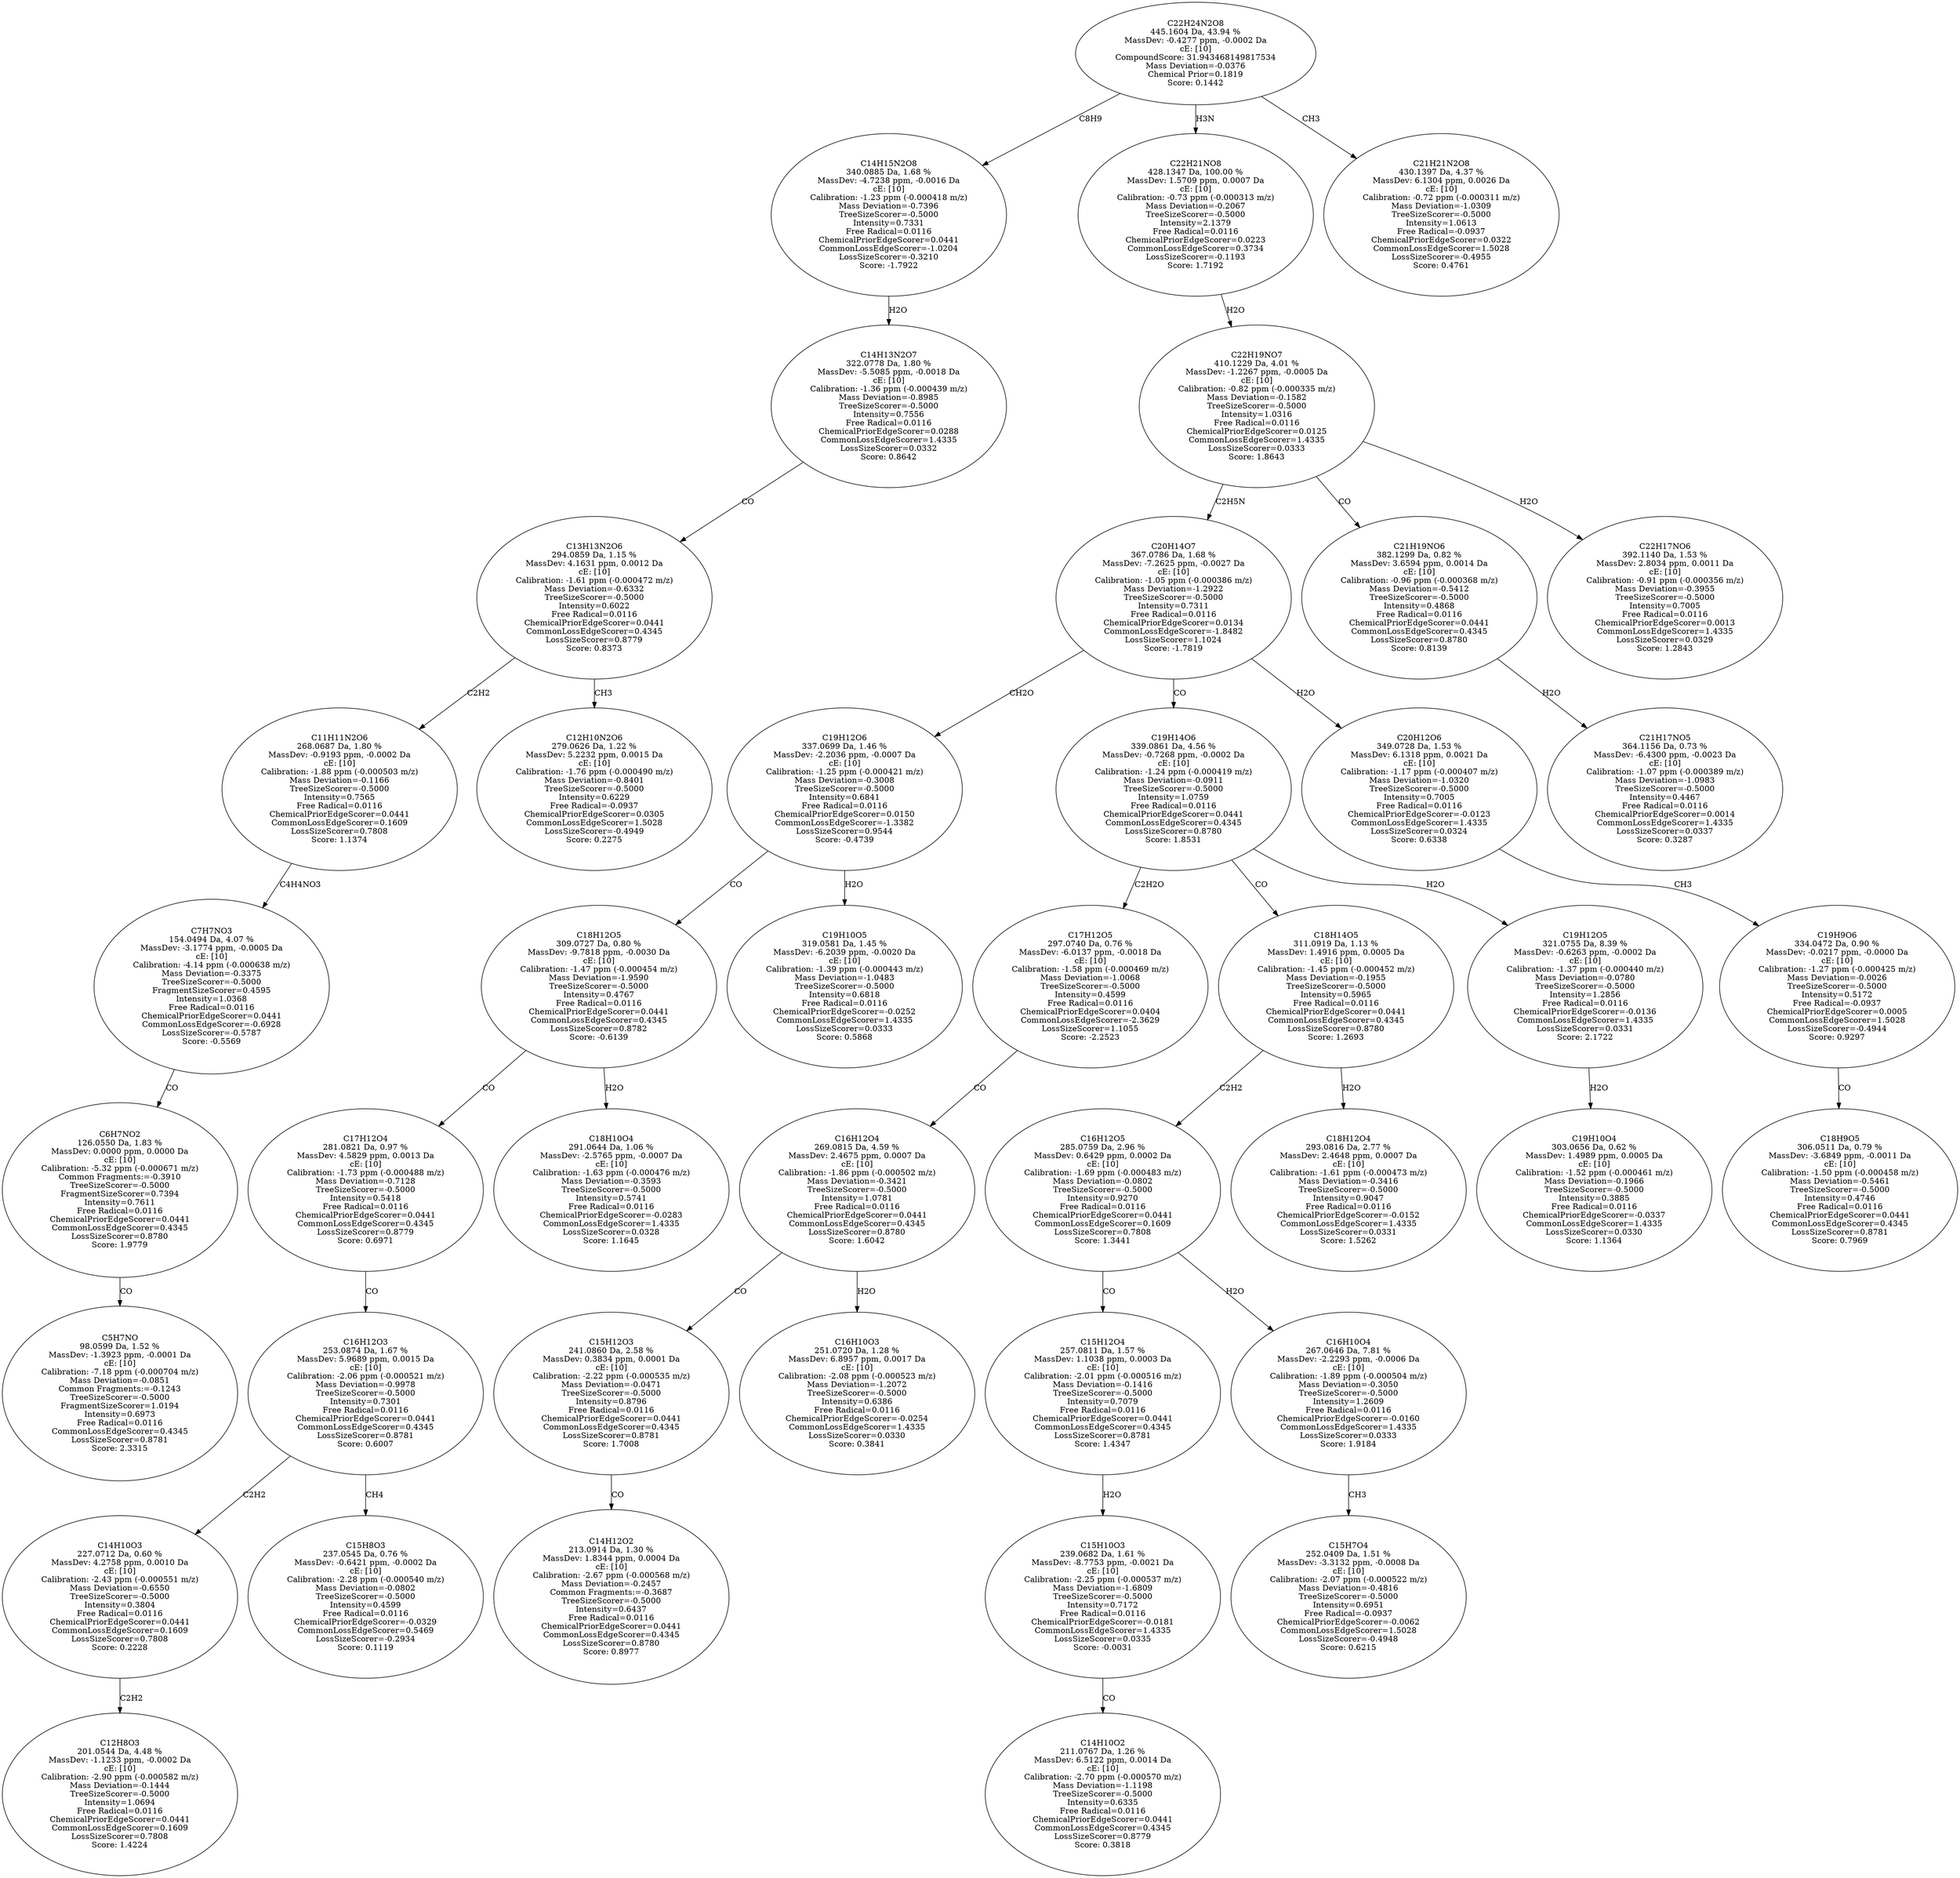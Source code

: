 strict digraph {
v1 [label="C5H7NO\n98.0599 Da, 1.52 %\nMassDev: -1.3923 ppm, -0.0001 Da\ncE: [10]\nCalibration: -7.18 ppm (-0.000704 m/z)\nMass Deviation=-0.0851\nCommon Fragments:=-0.1243\nTreeSizeScorer=-0.5000\nFragmentSizeScorer=1.0194\nIntensity=0.6973\nFree Radical=0.0116\nCommonLossEdgeScorer=0.4345\nLossSizeScorer=0.8781\nScore: 2.3315"];
v2 [label="C6H7NO2\n126.0550 Da, 1.83 %\nMassDev: 0.0000 ppm, 0.0000 Da\ncE: [10]\nCalibration: -5.32 ppm (-0.000671 m/z)\nCommon Fragments:=-0.3910\nTreeSizeScorer=-0.5000\nFragmentSizeScorer=0.7394\nIntensity=0.7611\nFree Radical=0.0116\nChemicalPriorEdgeScorer=0.0441\nCommonLossEdgeScorer=0.4345\nLossSizeScorer=0.8780\nScore: 1.9779"];
v3 [label="C7H7NO3\n154.0494 Da, 4.07 %\nMassDev: -3.1774 ppm, -0.0005 Da\ncE: [10]\nCalibration: -4.14 ppm (-0.000638 m/z)\nMass Deviation=-0.3375\nTreeSizeScorer=-0.5000\nFragmentSizeScorer=0.4595\nIntensity=1.0368\nFree Radical=0.0116\nChemicalPriorEdgeScorer=0.0441\nCommonLossEdgeScorer=-0.6928\nLossSizeScorer=-0.5787\nScore: -0.5569"];
v4 [label="C11H11N2O6\n268.0687 Da, 1.80 %\nMassDev: -0.9193 ppm, -0.0002 Da\ncE: [10]\nCalibration: -1.88 ppm (-0.000503 m/z)\nMass Deviation=-0.1166\nTreeSizeScorer=-0.5000\nIntensity=0.7565\nFree Radical=0.0116\nChemicalPriorEdgeScorer=0.0441\nCommonLossEdgeScorer=0.1609\nLossSizeScorer=0.7808\nScore: 1.1374"];
v5 [label="C12H10N2O6\n279.0626 Da, 1.22 %\nMassDev: 5.2232 ppm, 0.0015 Da\ncE: [10]\nCalibration: -1.76 ppm (-0.000490 m/z)\nMass Deviation=-0.8401\nTreeSizeScorer=-0.5000\nIntensity=0.6229\nFree Radical=-0.0937\nChemicalPriorEdgeScorer=0.0305\nCommonLossEdgeScorer=1.5028\nLossSizeScorer=-0.4949\nScore: 0.2275"];
v6 [label="C13H13N2O6\n294.0859 Da, 1.15 %\nMassDev: 4.1631 ppm, 0.0012 Da\ncE: [10]\nCalibration: -1.61 ppm (-0.000472 m/z)\nMass Deviation=-0.6332\nTreeSizeScorer=-0.5000\nIntensity=0.6022\nFree Radical=0.0116\nChemicalPriorEdgeScorer=0.0441\nCommonLossEdgeScorer=0.4345\nLossSizeScorer=0.8779\nScore: 0.8373"];
v7 [label="C14H13N2O7\n322.0778 Da, 1.80 %\nMassDev: -5.5085 ppm, -0.0018 Da\ncE: [10]\nCalibration: -1.36 ppm (-0.000439 m/z)\nMass Deviation=-0.8985\nTreeSizeScorer=-0.5000\nIntensity=0.7556\nFree Radical=0.0116\nChemicalPriorEdgeScorer=0.0288\nCommonLossEdgeScorer=1.4335\nLossSizeScorer=0.0332\nScore: 0.8642"];
v8 [label="C14H15N2O8\n340.0885 Da, 1.68 %\nMassDev: -4.7238 ppm, -0.0016 Da\ncE: [10]\nCalibration: -1.23 ppm (-0.000418 m/z)\nMass Deviation=-0.7396\nTreeSizeScorer=-0.5000\nIntensity=0.7331\nFree Radical=0.0116\nChemicalPriorEdgeScorer=0.0441\nCommonLossEdgeScorer=-1.0204\nLossSizeScorer=-0.3210\nScore: -1.7922"];
v9 [label="C12H8O3\n201.0544 Da, 4.48 %\nMassDev: -1.1233 ppm, -0.0002 Da\ncE: [10]\nCalibration: -2.90 ppm (-0.000582 m/z)\nMass Deviation=-0.1444\nTreeSizeScorer=-0.5000\nIntensity=1.0694\nFree Radical=0.0116\nChemicalPriorEdgeScorer=0.0441\nCommonLossEdgeScorer=0.1609\nLossSizeScorer=0.7808\nScore: 1.4224"];
v10 [label="C14H10O3\n227.0712 Da, 0.60 %\nMassDev: 4.2758 ppm, 0.0010 Da\ncE: [10]\nCalibration: -2.43 ppm (-0.000551 m/z)\nMass Deviation=-0.6550\nTreeSizeScorer=-0.5000\nIntensity=0.3804\nFree Radical=0.0116\nChemicalPriorEdgeScorer=0.0441\nCommonLossEdgeScorer=0.1609\nLossSizeScorer=0.7808\nScore: 0.2228"];
v11 [label="C15H8O3\n237.0545 Da, 0.76 %\nMassDev: -0.6421 ppm, -0.0002 Da\ncE: [10]\nCalibration: -2.28 ppm (-0.000540 m/z)\nMass Deviation=-0.0802\nTreeSizeScorer=-0.5000\nIntensity=0.4599\nFree Radical=0.0116\nChemicalPriorEdgeScorer=-0.0329\nCommonLossEdgeScorer=0.5469\nLossSizeScorer=-0.2934\nScore: 0.1119"];
v12 [label="C16H12O3\n253.0874 Da, 1.67 %\nMassDev: 5.9689 ppm, 0.0015 Da\ncE: [10]\nCalibration: -2.06 ppm (-0.000521 m/z)\nMass Deviation=-0.9978\nTreeSizeScorer=-0.5000\nIntensity=0.7301\nFree Radical=0.0116\nChemicalPriorEdgeScorer=0.0441\nCommonLossEdgeScorer=0.4345\nLossSizeScorer=0.8781\nScore: 0.6007"];
v13 [label="C17H12O4\n281.0821 Da, 0.97 %\nMassDev: 4.5829 ppm, 0.0013 Da\ncE: [10]\nCalibration: -1.73 ppm (-0.000488 m/z)\nMass Deviation=-0.7128\nTreeSizeScorer=-0.5000\nIntensity=0.5418\nFree Radical=0.0116\nChemicalPriorEdgeScorer=0.0441\nCommonLossEdgeScorer=0.4345\nLossSizeScorer=0.8779\nScore: 0.6971"];
v14 [label="C18H10O4\n291.0644 Da, 1.06 %\nMassDev: -2.5765 ppm, -0.0007 Da\ncE: [10]\nCalibration: -1.63 ppm (-0.000476 m/z)\nMass Deviation=-0.3593\nTreeSizeScorer=-0.5000\nIntensity=0.5741\nFree Radical=0.0116\nChemicalPriorEdgeScorer=-0.0283\nCommonLossEdgeScorer=1.4335\nLossSizeScorer=0.0328\nScore: 1.1645"];
v15 [label="C18H12O5\n309.0727 Da, 0.80 %\nMassDev: -9.7818 ppm, -0.0030 Da\ncE: [10]\nCalibration: -1.47 ppm (-0.000454 m/z)\nMass Deviation=-1.9590\nTreeSizeScorer=-0.5000\nIntensity=0.4767\nFree Radical=0.0116\nChemicalPriorEdgeScorer=0.0441\nCommonLossEdgeScorer=0.4345\nLossSizeScorer=0.8782\nScore: -0.6139"];
v16 [label="C19H10O5\n319.0581 Da, 1.45 %\nMassDev: -6.2039 ppm, -0.0020 Da\ncE: [10]\nCalibration: -1.39 ppm (-0.000443 m/z)\nMass Deviation=-1.0483\nTreeSizeScorer=-0.5000\nIntensity=0.6818\nFree Radical=0.0116\nChemicalPriorEdgeScorer=-0.0252\nCommonLossEdgeScorer=1.4335\nLossSizeScorer=0.0333\nScore: 0.5868"];
v17 [label="C19H12O6\n337.0699 Da, 1.46 %\nMassDev: -2.2036 ppm, -0.0007 Da\ncE: [10]\nCalibration: -1.25 ppm (-0.000421 m/z)\nMass Deviation=-0.3008\nTreeSizeScorer=-0.5000\nIntensity=0.6841\nFree Radical=0.0116\nChemicalPriorEdgeScorer=0.0150\nCommonLossEdgeScorer=-1.3382\nLossSizeScorer=0.9544\nScore: -0.4739"];
v18 [label="C14H12O2\n213.0914 Da, 1.30 %\nMassDev: 1.8344 ppm, 0.0004 Da\ncE: [10]\nCalibration: -2.67 ppm (-0.000568 m/z)\nMass Deviation=-0.2457\nCommon Fragments:=-0.3687\nTreeSizeScorer=-0.5000\nIntensity=0.6437\nFree Radical=0.0116\nChemicalPriorEdgeScorer=0.0441\nCommonLossEdgeScorer=0.4345\nLossSizeScorer=0.8780\nScore: 0.8977"];
v19 [label="C15H12O3\n241.0860 Da, 2.58 %\nMassDev: 0.3834 ppm, 0.0001 Da\ncE: [10]\nCalibration: -2.22 ppm (-0.000535 m/z)\nMass Deviation=-0.0471\nTreeSizeScorer=-0.5000\nIntensity=0.8796\nFree Radical=0.0116\nChemicalPriorEdgeScorer=0.0441\nCommonLossEdgeScorer=0.4345\nLossSizeScorer=0.8781\nScore: 1.7008"];
v20 [label="C16H10O3\n251.0720 Da, 1.28 %\nMassDev: 6.8957 ppm, 0.0017 Da\ncE: [10]\nCalibration: -2.08 ppm (-0.000523 m/z)\nMass Deviation=-1.2072\nTreeSizeScorer=-0.5000\nIntensity=0.6386\nFree Radical=0.0116\nChemicalPriorEdgeScorer=-0.0254\nCommonLossEdgeScorer=1.4335\nLossSizeScorer=0.0330\nScore: 0.3841"];
v21 [label="C16H12O4\n269.0815 Da, 4.59 %\nMassDev: 2.4675 ppm, 0.0007 Da\ncE: [10]\nCalibration: -1.86 ppm (-0.000502 m/z)\nMass Deviation=-0.3421\nTreeSizeScorer=-0.5000\nIntensity=1.0781\nFree Radical=0.0116\nChemicalPriorEdgeScorer=0.0441\nCommonLossEdgeScorer=0.4345\nLossSizeScorer=0.8780\nScore: 1.6042"];
v22 [label="C17H12O5\n297.0740 Da, 0.76 %\nMassDev: -6.0137 ppm, -0.0018 Da\ncE: [10]\nCalibration: -1.58 ppm (-0.000469 m/z)\nMass Deviation=-1.0068\nTreeSizeScorer=-0.5000\nIntensity=0.4599\nFree Radical=0.0116\nChemicalPriorEdgeScorer=0.0404\nCommonLossEdgeScorer=-2.3629\nLossSizeScorer=1.1055\nScore: -2.2523"];
v23 [label="C14H10O2\n211.0767 Da, 1.26 %\nMassDev: 6.5122 ppm, 0.0014 Da\ncE: [10]\nCalibration: -2.70 ppm (-0.000570 m/z)\nMass Deviation=-1.1198\nTreeSizeScorer=-0.5000\nIntensity=0.6335\nFree Radical=0.0116\nChemicalPriorEdgeScorer=0.0441\nCommonLossEdgeScorer=0.4345\nLossSizeScorer=0.8779\nScore: 0.3818"];
v24 [label="C15H10O3\n239.0682 Da, 1.61 %\nMassDev: -8.7753 ppm, -0.0021 Da\ncE: [10]\nCalibration: -2.25 ppm (-0.000537 m/z)\nMass Deviation=-1.6809\nTreeSizeScorer=-0.5000\nIntensity=0.7172\nFree Radical=0.0116\nChemicalPriorEdgeScorer=-0.0181\nCommonLossEdgeScorer=1.4335\nLossSizeScorer=0.0335\nScore: -0.0031"];
v25 [label="C15H12O4\n257.0811 Da, 1.57 %\nMassDev: 1.1038 ppm, 0.0003 Da\ncE: [10]\nCalibration: -2.01 ppm (-0.000516 m/z)\nMass Deviation=-0.1416\nTreeSizeScorer=-0.5000\nIntensity=0.7079\nFree Radical=0.0116\nChemicalPriorEdgeScorer=0.0441\nCommonLossEdgeScorer=0.4345\nLossSizeScorer=0.8781\nScore: 1.4347"];
v26 [label="C15H7O4\n252.0409 Da, 1.51 %\nMassDev: -3.3132 ppm, -0.0008 Da\ncE: [10]\nCalibration: -2.07 ppm (-0.000522 m/z)\nMass Deviation=-0.4816\nTreeSizeScorer=-0.5000\nIntensity=0.6951\nFree Radical=-0.0937\nChemicalPriorEdgeScorer=-0.0062\nCommonLossEdgeScorer=1.5028\nLossSizeScorer=-0.4948\nScore: 0.6215"];
v27 [label="C16H10O4\n267.0646 Da, 7.81 %\nMassDev: -2.2293 ppm, -0.0006 Da\ncE: [10]\nCalibration: -1.89 ppm (-0.000504 m/z)\nMass Deviation=-0.3050\nTreeSizeScorer=-0.5000\nIntensity=1.2609\nFree Radical=0.0116\nChemicalPriorEdgeScorer=-0.0160\nCommonLossEdgeScorer=1.4335\nLossSizeScorer=0.0333\nScore: 1.9184"];
v28 [label="C16H12O5\n285.0759 Da, 2.96 %\nMassDev: 0.6429 ppm, 0.0002 Da\ncE: [10]\nCalibration: -1.69 ppm (-0.000483 m/z)\nMass Deviation=-0.0802\nTreeSizeScorer=-0.5000\nIntensity=0.9270\nFree Radical=0.0116\nChemicalPriorEdgeScorer=0.0441\nCommonLossEdgeScorer=0.1609\nLossSizeScorer=0.7808\nScore: 1.3441"];
v29 [label="C18H12O4\n293.0816 Da, 2.77 %\nMassDev: 2.4648 ppm, 0.0007 Da\ncE: [10]\nCalibration: -1.61 ppm (-0.000473 m/z)\nMass Deviation=-0.3416\nTreeSizeScorer=-0.5000\nIntensity=0.9047\nFree Radical=0.0116\nChemicalPriorEdgeScorer=-0.0152\nCommonLossEdgeScorer=1.4335\nLossSizeScorer=0.0331\nScore: 1.5262"];
v30 [label="C18H14O5\n311.0919 Da, 1.13 %\nMassDev: 1.4916 ppm, 0.0005 Da\ncE: [10]\nCalibration: -1.45 ppm (-0.000452 m/z)\nMass Deviation=-0.1955\nTreeSizeScorer=-0.5000\nIntensity=0.5965\nFree Radical=0.0116\nChemicalPriorEdgeScorer=0.0441\nCommonLossEdgeScorer=0.4345\nLossSizeScorer=0.8780\nScore: 1.2693"];
v31 [label="C19H10O4\n303.0656 Da, 0.62 %\nMassDev: 1.4989 ppm, 0.0005 Da\ncE: [10]\nCalibration: -1.52 ppm (-0.000461 m/z)\nMass Deviation=-0.1966\nTreeSizeScorer=-0.5000\nIntensity=0.3885\nFree Radical=0.0116\nChemicalPriorEdgeScorer=-0.0337\nCommonLossEdgeScorer=1.4335\nLossSizeScorer=0.0330\nScore: 1.1364"];
v32 [label="C19H12O5\n321.0755 Da, 8.39 %\nMassDev: -0.6263 ppm, -0.0002 Da\ncE: [10]\nCalibration: -1.37 ppm (-0.000440 m/z)\nMass Deviation=-0.0780\nTreeSizeScorer=-0.5000\nIntensity=1.2856\nFree Radical=0.0116\nChemicalPriorEdgeScorer=-0.0136\nCommonLossEdgeScorer=1.4335\nLossSizeScorer=0.0331\nScore: 2.1722"];
v33 [label="C19H14O6\n339.0861 Da, 4.56 %\nMassDev: -0.7268 ppm, -0.0002 Da\ncE: [10]\nCalibration: -1.24 ppm (-0.000419 m/z)\nMass Deviation=-0.0911\nTreeSizeScorer=-0.5000\nIntensity=1.0759\nFree Radical=0.0116\nChemicalPriorEdgeScorer=0.0441\nCommonLossEdgeScorer=0.4345\nLossSizeScorer=0.8780\nScore: 1.8531"];
v34 [label="C18H9O5\n306.0511 Da, 0.79 %\nMassDev: -3.6849 ppm, -0.0011 Da\ncE: [10]\nCalibration: -1.50 ppm (-0.000458 m/z)\nMass Deviation=-0.5461\nTreeSizeScorer=-0.5000\nIntensity=0.4746\nFree Radical=0.0116\nChemicalPriorEdgeScorer=0.0441\nCommonLossEdgeScorer=0.4345\nLossSizeScorer=0.8781\nScore: 0.7969"];
v35 [label="C19H9O6\n334.0472 Da, 0.90 %\nMassDev: -0.0217 ppm, -0.0000 Da\ncE: [10]\nCalibration: -1.27 ppm (-0.000425 m/z)\nMass Deviation=-0.0026\nTreeSizeScorer=-0.5000\nIntensity=0.5172\nFree Radical=-0.0937\nChemicalPriorEdgeScorer=0.0005\nCommonLossEdgeScorer=1.5028\nLossSizeScorer=-0.4944\nScore: 0.9297"];
v36 [label="C20H12O6\n349.0728 Da, 1.53 %\nMassDev: 6.1318 ppm, 0.0021 Da\ncE: [10]\nCalibration: -1.17 ppm (-0.000407 m/z)\nMass Deviation=-1.0320\nTreeSizeScorer=-0.5000\nIntensity=0.7005\nFree Radical=0.0116\nChemicalPriorEdgeScorer=-0.0123\nCommonLossEdgeScorer=1.4335\nLossSizeScorer=0.0324\nScore: 0.6338"];
v37 [label="C20H14O7\n367.0786 Da, 1.68 %\nMassDev: -7.2625 ppm, -0.0027 Da\ncE: [10]\nCalibration: -1.05 ppm (-0.000386 m/z)\nMass Deviation=-1.2922\nTreeSizeScorer=-0.5000\nIntensity=0.7311\nFree Radical=0.0116\nChemicalPriorEdgeScorer=0.0134\nCommonLossEdgeScorer=-1.8482\nLossSizeScorer=1.1024\nScore: -1.7819"];
v38 [label="C21H17NO5\n364.1156 Da, 0.73 %\nMassDev: -6.4300 ppm, -0.0023 Da\ncE: [10]\nCalibration: -1.07 ppm (-0.000389 m/z)\nMass Deviation=-1.0983\nTreeSizeScorer=-0.5000\nIntensity=0.4467\nFree Radical=0.0116\nChemicalPriorEdgeScorer=0.0014\nCommonLossEdgeScorer=1.4335\nLossSizeScorer=0.0337\nScore: 0.3287"];
v39 [label="C21H19NO6\n382.1299 Da, 0.82 %\nMassDev: 3.6594 ppm, 0.0014 Da\ncE: [10]\nCalibration: -0.96 ppm (-0.000368 m/z)\nMass Deviation=-0.5412\nTreeSizeScorer=-0.5000\nIntensity=0.4868\nFree Radical=0.0116\nChemicalPriorEdgeScorer=0.0441\nCommonLossEdgeScorer=0.4345\nLossSizeScorer=0.8780\nScore: 0.8139"];
v40 [label="C22H17NO6\n392.1140 Da, 1.53 %\nMassDev: 2.8034 ppm, 0.0011 Da\ncE: [10]\nCalibration: -0.91 ppm (-0.000356 m/z)\nMass Deviation=-0.3955\nTreeSizeScorer=-0.5000\nIntensity=0.7005\nFree Radical=0.0116\nChemicalPriorEdgeScorer=0.0013\nCommonLossEdgeScorer=1.4335\nLossSizeScorer=0.0329\nScore: 1.2843"];
v41 [label="C22H19NO7\n410.1229 Da, 4.01 %\nMassDev: -1.2267 ppm, -0.0005 Da\ncE: [10]\nCalibration: -0.82 ppm (-0.000335 m/z)\nMass Deviation=-0.1582\nTreeSizeScorer=-0.5000\nIntensity=1.0316\nFree Radical=0.0116\nChemicalPriorEdgeScorer=0.0125\nCommonLossEdgeScorer=1.4335\nLossSizeScorer=0.0333\nScore: 1.8643"];
v42 [label="C22H21NO8\n428.1347 Da, 100.00 %\nMassDev: 1.5709 ppm, 0.0007 Da\ncE: [10]\nCalibration: -0.73 ppm (-0.000313 m/z)\nMass Deviation=-0.2067\nTreeSizeScorer=-0.5000\nIntensity=2.1379\nFree Radical=0.0116\nChemicalPriorEdgeScorer=0.0223\nCommonLossEdgeScorer=0.3734\nLossSizeScorer=-0.1193\nScore: 1.7192"];
v43 [label="C21H21N2O8\n430.1397 Da, 4.37 %\nMassDev: 6.1304 ppm, 0.0026 Da\ncE: [10]\nCalibration: -0.72 ppm (-0.000311 m/z)\nMass Deviation=-1.0309\nTreeSizeScorer=-0.5000\nIntensity=1.0613\nFree Radical=-0.0937\nChemicalPriorEdgeScorer=0.0322\nCommonLossEdgeScorer=1.5028\nLossSizeScorer=-0.4955\nScore: 0.4761"];
v44 [label="C22H24N2O8\n445.1604 Da, 43.94 %\nMassDev: -0.4277 ppm, -0.0002 Da\ncE: [10]\nCompoundScore: 31.943468149817534\nMass Deviation=-0.0376\nChemical Prior=0.1819\nScore: 0.1442"];
v2 -> v1 [label="CO"];
v3 -> v2 [label="CO"];
v4 -> v3 [label="C4H4NO3"];
v6 -> v4 [label="C2H2"];
v6 -> v5 [label="CH3"];
v7 -> v6 [label="CO"];
v8 -> v7 [label="H2O"];
v44 -> v8 [label="C8H9"];
v10 -> v9 [label="C2H2"];
v12 -> v10 [label="C2H2"];
v12 -> v11 [label="CH4"];
v13 -> v12 [label="CO"];
v15 -> v13 [label="CO"];
v15 -> v14 [label="H2O"];
v17 -> v15 [label="CO"];
v17 -> v16 [label="H2O"];
v37 -> v17 [label="CH2O"];
v19 -> v18 [label="CO"];
v21 -> v19 [label="CO"];
v21 -> v20 [label="H2O"];
v22 -> v21 [label="CO"];
v33 -> v22 [label="C2H2O"];
v24 -> v23 [label="CO"];
v25 -> v24 [label="H2O"];
v28 -> v25 [label="CO"];
v27 -> v26 [label="CH3"];
v28 -> v27 [label="H2O"];
v30 -> v28 [label="C2H2"];
v30 -> v29 [label="H2O"];
v33 -> v30 [label="CO"];
v32 -> v31 [label="H2O"];
v33 -> v32 [label="H2O"];
v37 -> v33 [label="CO"];
v35 -> v34 [label="CO"];
v36 -> v35 [label="CH3"];
v37 -> v36 [label="H2O"];
v41 -> v37 [label="C2H5N"];
v39 -> v38 [label="H2O"];
v41 -> v39 [label="CO"];
v41 -> v40 [label="H2O"];
v42 -> v41 [label="H2O"];
v44 -> v42 [label="H3N"];
v44 -> v43 [label="CH3"];
}
